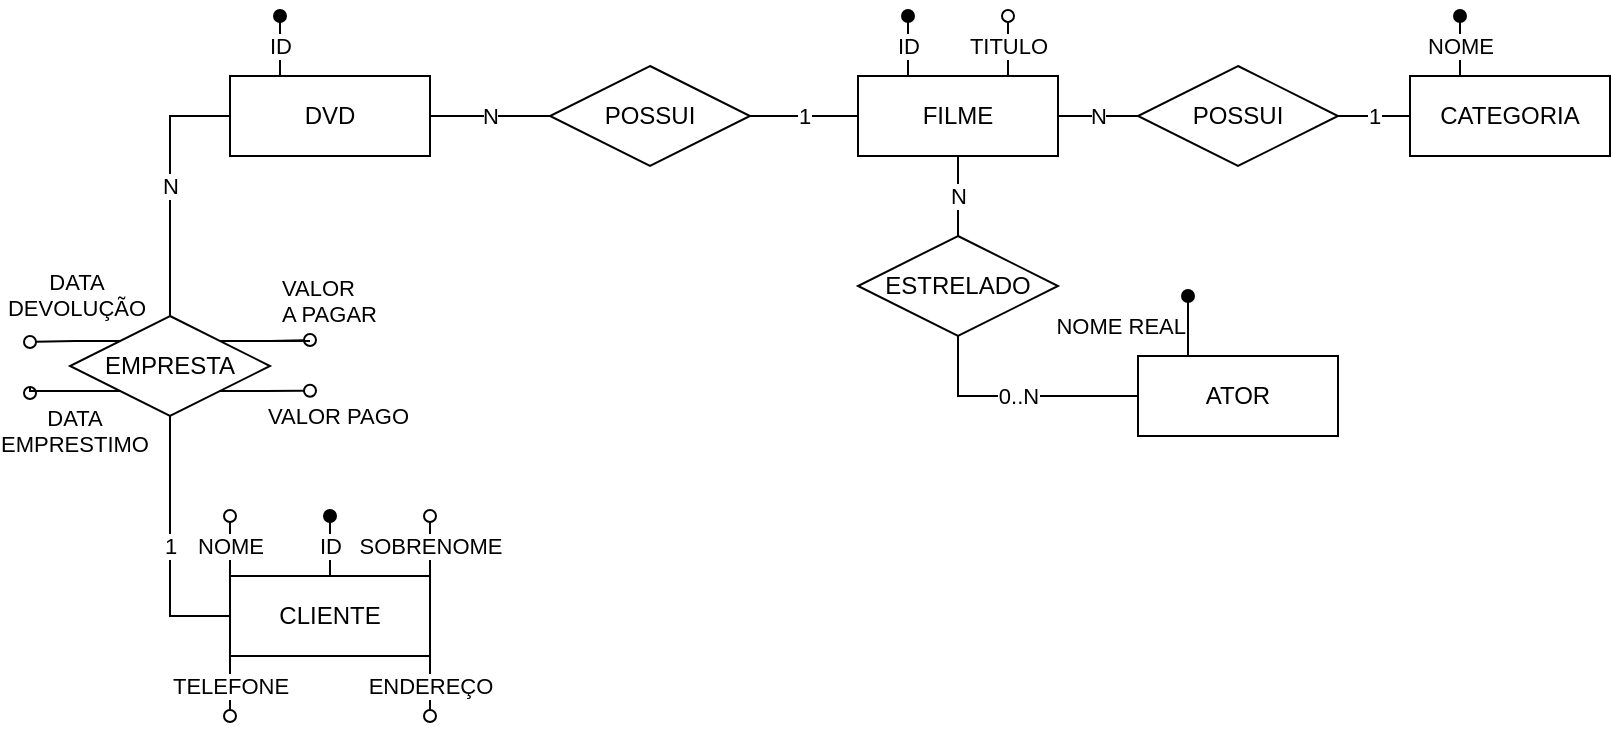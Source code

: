 <mxfile version="14.4.3" type="device"><diagram id="T6XxJ-TVqHN8y-gu8me4" name="Página-1"><mxGraphModel dx="442" dy="397" grid="1" gridSize="10" guides="1" tooltips="1" connect="1" arrows="1" fold="1" page="1" pageScale="1" pageWidth="827" pageHeight="1169" math="0" shadow="0"><root><mxCell id="0"/><mxCell id="1" parent="0"/><mxCell id="4GvgFmLZoKetfm8Ulqyl-4" value="" style="group" parent="1" vertex="1" connectable="0"><mxGeometry x="250" y="235" width="100" height="70" as="geometry"/></mxCell><mxCell id="4GvgFmLZoKetfm8Ulqyl-3" value="ID" style="edgeStyle=orthogonalEdgeStyle;rounded=0;orthogonalLoop=1;jettySize=auto;html=1;exitX=0.25;exitY=0;exitDx=0;exitDy=0;endArrow=oval;endFill=1;" parent="4GvgFmLZoKetfm8Ulqyl-4" source="4GvgFmLZoKetfm8Ulqyl-1" edge="1"><mxGeometry relative="1" as="geometry"><mxPoint x="25" as="targetPoint"/></mxGeometry></mxCell><mxCell id="4GvgFmLZoKetfm8Ulqyl-1" value="DVD" style="whiteSpace=wrap;html=1;align=center;" parent="4GvgFmLZoKetfm8Ulqyl-4" vertex="1"><mxGeometry y="30" width="100" height="40" as="geometry"/></mxCell><mxCell id="4GvgFmLZoKetfm8Ulqyl-8" value="" style="group" parent="1" vertex="1" connectable="0"><mxGeometry x="564" y="235" width="100" height="70" as="geometry"/></mxCell><mxCell id="4GvgFmLZoKetfm8Ulqyl-5" value="ID" style="edgeStyle=orthogonalEdgeStyle;rounded=0;orthogonalLoop=1;jettySize=auto;html=1;exitX=0.25;exitY=0;exitDx=0;exitDy=0;endArrow=oval;endFill=1;" parent="4GvgFmLZoKetfm8Ulqyl-8" source="4GvgFmLZoKetfm8Ulqyl-2" edge="1"><mxGeometry relative="1" as="geometry"><mxPoint x="25" as="targetPoint"/></mxGeometry></mxCell><mxCell id="4GvgFmLZoKetfm8Ulqyl-6" value="TITULO" style="edgeStyle=orthogonalEdgeStyle;rounded=0;orthogonalLoop=1;jettySize=auto;html=1;exitX=0.75;exitY=0;exitDx=0;exitDy=0;endArrow=oval;endFill=0;" parent="4GvgFmLZoKetfm8Ulqyl-8" source="4GvgFmLZoKetfm8Ulqyl-2" edge="1"><mxGeometry relative="1" as="geometry"><mxPoint x="75" as="targetPoint"/></mxGeometry></mxCell><mxCell id="4GvgFmLZoKetfm8Ulqyl-2" value="FILME" style="whiteSpace=wrap;html=1;align=center;" parent="4GvgFmLZoKetfm8Ulqyl-8" vertex="1"><mxGeometry y="30" width="100" height="40" as="geometry"/></mxCell><mxCell id="4GvgFmLZoKetfm8Ulqyl-10" value="1" style="edgeStyle=orthogonalEdgeStyle;rounded=0;orthogonalLoop=1;jettySize=auto;html=1;exitX=1;exitY=0.5;exitDx=0;exitDy=0;entryX=0;entryY=0.5;entryDx=0;entryDy=0;endArrow=none;endFill=0;" parent="1" source="4GvgFmLZoKetfm8Ulqyl-9" target="4GvgFmLZoKetfm8Ulqyl-2" edge="1"><mxGeometry relative="1" as="geometry"/></mxCell><mxCell id="4GvgFmLZoKetfm8Ulqyl-11" value="N" style="edgeStyle=orthogonalEdgeStyle;rounded=0;orthogonalLoop=1;jettySize=auto;html=1;exitX=0;exitY=0.5;exitDx=0;exitDy=0;entryX=1;entryY=0.5;entryDx=0;entryDy=0;endArrow=none;endFill=0;" parent="1" source="4GvgFmLZoKetfm8Ulqyl-9" target="4GvgFmLZoKetfm8Ulqyl-1" edge="1"><mxGeometry relative="1" as="geometry"/></mxCell><mxCell id="4GvgFmLZoKetfm8Ulqyl-9" value="POSSUI" style="shape=rhombus;perimeter=rhombusPerimeter;whiteSpace=wrap;html=1;align=center;" parent="1" vertex="1"><mxGeometry x="410" y="260" width="100" height="50" as="geometry"/></mxCell><mxCell id="4GvgFmLZoKetfm8Ulqyl-27" value="" style="group" parent="1" vertex="1" connectable="0"><mxGeometry x="704" y="375" width="100" height="70" as="geometry"/></mxCell><mxCell id="4GvgFmLZoKetfm8Ulqyl-26" value="NOME REAL" style="edgeStyle=orthogonalEdgeStyle;rounded=0;orthogonalLoop=1;jettySize=auto;html=1;exitX=0.25;exitY=0;exitDx=0;exitDy=0;endArrow=oval;endFill=1;labelPosition=left;verticalLabelPosition=middle;align=right;verticalAlign=middle;" parent="4GvgFmLZoKetfm8Ulqyl-27" source="4GvgFmLZoKetfm8Ulqyl-17" edge="1"><mxGeometry relative="1" as="geometry"><mxPoint x="25" as="targetPoint"/></mxGeometry></mxCell><mxCell id="4GvgFmLZoKetfm8Ulqyl-17" value="ATOR" style="whiteSpace=wrap;html=1;align=center;" parent="4GvgFmLZoKetfm8Ulqyl-27" vertex="1"><mxGeometry y="30" width="100" height="40" as="geometry"/></mxCell><mxCell id="4GvgFmLZoKetfm8Ulqyl-29" value="N" style="edgeStyle=orthogonalEdgeStyle;rounded=0;orthogonalLoop=1;jettySize=auto;html=1;exitX=0.5;exitY=0;exitDx=0;exitDy=0;entryX=0.5;entryY=1;entryDx=0;entryDy=0;endArrow=none;endFill=0;" parent="1" source="4GvgFmLZoKetfm8Ulqyl-28" target="4GvgFmLZoKetfm8Ulqyl-2" edge="1"><mxGeometry relative="1" as="geometry"/></mxCell><mxCell id="4GvgFmLZoKetfm8Ulqyl-30" value="0..N" style="edgeStyle=orthogonalEdgeStyle;rounded=0;orthogonalLoop=1;jettySize=auto;html=1;exitX=0.5;exitY=1;exitDx=0;exitDy=0;entryX=0;entryY=0.5;entryDx=0;entryDy=0;endArrow=none;endFill=0;" parent="1" source="4GvgFmLZoKetfm8Ulqyl-28" target="4GvgFmLZoKetfm8Ulqyl-17" edge="1"><mxGeometry relative="1" as="geometry"/></mxCell><mxCell id="4GvgFmLZoKetfm8Ulqyl-28" value="ESTRELADO" style="shape=rhombus;perimeter=rhombusPerimeter;whiteSpace=wrap;html=1;align=center;" parent="1" vertex="1"><mxGeometry x="564" y="345" width="100" height="50" as="geometry"/></mxCell><mxCell id="4GvgFmLZoKetfm8Ulqyl-32" value="" style="group" parent="1" vertex="1" connectable="0"><mxGeometry x="250" y="485" width="100" height="100" as="geometry"/></mxCell><mxCell id="4GvgFmLZoKetfm8Ulqyl-23" value="" style="group" parent="4GvgFmLZoKetfm8Ulqyl-32" vertex="1" connectable="0"><mxGeometry width="100" height="100" as="geometry"/></mxCell><mxCell id="4GvgFmLZoKetfm8Ulqyl-18" value="NOME" style="edgeStyle=orthogonalEdgeStyle;rounded=0;orthogonalLoop=1;jettySize=auto;html=1;exitX=0;exitY=0;exitDx=0;exitDy=0;endArrow=oval;endFill=0;" parent="4GvgFmLZoKetfm8Ulqyl-23" source="4GvgFmLZoKetfm8Ulqyl-16" edge="1"><mxGeometry relative="1" as="geometry"><mxPoint as="targetPoint"/></mxGeometry></mxCell><mxCell id="4GvgFmLZoKetfm8Ulqyl-19" value="SOBRENOME" style="edgeStyle=orthogonalEdgeStyle;rounded=0;orthogonalLoop=1;jettySize=auto;html=1;exitX=1;exitY=0;exitDx=0;exitDy=0;endArrow=oval;endFill=0;" parent="4GvgFmLZoKetfm8Ulqyl-23" source="4GvgFmLZoKetfm8Ulqyl-16" edge="1"><mxGeometry relative="1" as="geometry"><mxPoint x="100" as="targetPoint"/></mxGeometry></mxCell><mxCell id="4GvgFmLZoKetfm8Ulqyl-20" value="TELEFONE" style="edgeStyle=orthogonalEdgeStyle;rounded=0;orthogonalLoop=1;jettySize=auto;html=1;exitX=0;exitY=1;exitDx=0;exitDy=0;endArrow=oval;endFill=0;" parent="4GvgFmLZoKetfm8Ulqyl-23" source="4GvgFmLZoKetfm8Ulqyl-16" edge="1"><mxGeometry relative="1" as="geometry"><mxPoint y="100" as="targetPoint"/></mxGeometry></mxCell><mxCell id="4GvgFmLZoKetfm8Ulqyl-22" value="ENDEREÇO" style="edgeStyle=orthogonalEdgeStyle;rounded=0;orthogonalLoop=1;jettySize=auto;html=1;exitX=1;exitY=1;exitDx=0;exitDy=0;endArrow=oval;endFill=0;" parent="4GvgFmLZoKetfm8Ulqyl-23" source="4GvgFmLZoKetfm8Ulqyl-16" edge="1"><mxGeometry relative="1" as="geometry"><mxPoint x="100" y="100" as="targetPoint"/></mxGeometry></mxCell><mxCell id="4GvgFmLZoKetfm8Ulqyl-16" value="CLIENTE" style="whiteSpace=wrap;html=1;align=center;" parent="4GvgFmLZoKetfm8Ulqyl-23" vertex="1"><mxGeometry y="30" width="100" height="40" as="geometry"/></mxCell><mxCell id="4GvgFmLZoKetfm8Ulqyl-24" value="ID" style="edgeStyle=orthogonalEdgeStyle;rounded=0;orthogonalLoop=1;jettySize=auto;html=1;exitX=0.5;exitY=0;exitDx=0;exitDy=0;endArrow=oval;endFill=1;" parent="4GvgFmLZoKetfm8Ulqyl-32" source="4GvgFmLZoKetfm8Ulqyl-16" edge="1"><mxGeometry relative="1" as="geometry"><mxPoint x="50" as="targetPoint"/></mxGeometry></mxCell><mxCell id="4GvgFmLZoKetfm8Ulqyl-34" value="1" style="edgeStyle=orthogonalEdgeStyle;rounded=0;orthogonalLoop=1;jettySize=auto;html=1;exitX=0.5;exitY=1;exitDx=0;exitDy=0;entryX=0;entryY=0.5;entryDx=0;entryDy=0;endArrow=none;endFill=0;" parent="1" source="4GvgFmLZoKetfm8Ulqyl-33" target="4GvgFmLZoKetfm8Ulqyl-16" edge="1"><mxGeometry relative="1" as="geometry"/></mxCell><mxCell id="4GvgFmLZoKetfm8Ulqyl-35" value="N" style="edgeStyle=orthogonalEdgeStyle;rounded=0;orthogonalLoop=1;jettySize=auto;html=1;exitX=0.5;exitY=0;exitDx=0;exitDy=0;entryX=0;entryY=0.5;entryDx=0;entryDy=0;endArrow=none;endFill=0;" parent="1" source="4GvgFmLZoKetfm8Ulqyl-33" target="4GvgFmLZoKetfm8Ulqyl-1" edge="1"><mxGeometry relative="1" as="geometry"/></mxCell><mxCell id="4GvgFmLZoKetfm8Ulqyl-54" value="1" style="edgeStyle=orthogonalEdgeStyle;rounded=0;orthogonalLoop=1;jettySize=auto;html=1;exitX=1;exitY=0.5;exitDx=0;exitDy=0;endArrow=none;endFill=0;align=center;" parent="1" source="4GvgFmLZoKetfm8Ulqyl-50" target="4GvgFmLZoKetfm8Ulqyl-51" edge="1"><mxGeometry relative="1" as="geometry"/></mxCell><mxCell id="4GvgFmLZoKetfm8Ulqyl-55" value="N" style="edgeStyle=orthogonalEdgeStyle;rounded=0;orthogonalLoop=1;jettySize=auto;html=1;exitX=0;exitY=0.5;exitDx=0;exitDy=0;entryX=1;entryY=0.5;entryDx=0;entryDy=0;endArrow=none;endFill=0;align=center;" parent="1" source="4GvgFmLZoKetfm8Ulqyl-50" target="4GvgFmLZoKetfm8Ulqyl-2" edge="1"><mxGeometry relative="1" as="geometry"/></mxCell><mxCell id="4GvgFmLZoKetfm8Ulqyl-50" value="POSSUI" style="shape=rhombus;perimeter=rhombusPerimeter;whiteSpace=wrap;html=1;align=center;" parent="1" vertex="1"><mxGeometry x="704" y="260" width="100" height="50" as="geometry"/></mxCell><mxCell id="4GvgFmLZoKetfm8Ulqyl-53" value="" style="group" parent="1" vertex="1" connectable="0"><mxGeometry x="840" y="235" width="100" height="70" as="geometry"/></mxCell><mxCell id="4GvgFmLZoKetfm8Ulqyl-52" value="NOME" style="edgeStyle=orthogonalEdgeStyle;rounded=0;orthogonalLoop=1;jettySize=auto;html=1;exitX=0.25;exitY=0;exitDx=0;exitDy=0;endArrow=oval;endFill=1;align=center;" parent="4GvgFmLZoKetfm8Ulqyl-53" source="4GvgFmLZoKetfm8Ulqyl-51" edge="1"><mxGeometry relative="1" as="geometry"><mxPoint x="25" as="targetPoint"/></mxGeometry></mxCell><mxCell id="4GvgFmLZoKetfm8Ulqyl-51" value="CATEGORIA" style="whiteSpace=wrap;html=1;align=center;container=1;" parent="4GvgFmLZoKetfm8Ulqyl-53" vertex="1"><mxGeometry y="30" width="100" height="40" as="geometry"/></mxCell><mxCell id="8wQqi-QV_gfHiLeneoG3-8" value="" style="group" vertex="1" connectable="0" parent="1"><mxGeometry x="150" y="385" width="150" height="50" as="geometry"/></mxCell><mxCell id="4GvgFmLZoKetfm8Ulqyl-39" value="" style="group" parent="8wQqi-QV_gfHiLeneoG3-8" vertex="1" connectable="0"><mxGeometry width="150" height="50" as="geometry"/></mxCell><mxCell id="4GvgFmLZoKetfm8Ulqyl-36" value="DATA&lt;br&gt;EMPRESTIMO" style="edgeStyle=orthogonalEdgeStyle;rounded=0;orthogonalLoop=1;jettySize=auto;html=1;exitX=0;exitY=1;exitDx=0;exitDy=0;endArrow=oval;endFill=0;labelPosition=left;verticalLabelPosition=bottom;align=center;verticalAlign=top;" parent="4GvgFmLZoKetfm8Ulqyl-39" source="4GvgFmLZoKetfm8Ulqyl-33" edge="1"><mxGeometry relative="1" as="geometry"><mxPoint y="38" as="targetPoint"/></mxGeometry></mxCell><mxCell id="4GvgFmLZoKetfm8Ulqyl-37" value="VALOR &lt;br&gt;A PAGAR" style="edgeStyle=orthogonalEdgeStyle;rounded=0;orthogonalLoop=1;jettySize=auto;html=1;exitX=1;exitY=0;exitDx=0;exitDy=0;endArrow=oval;endFill=0;labelPosition=right;verticalLabelPosition=top;align=left;verticalAlign=bottom;" parent="4GvgFmLZoKetfm8Ulqyl-39" source="4GvgFmLZoKetfm8Ulqyl-33" edge="1"><mxGeometry x="-0.333" y="5" relative="1" as="geometry"><mxPoint x="140" y="12" as="targetPoint"/><mxPoint as="offset"/></mxGeometry></mxCell><mxCell id="4GvgFmLZoKetfm8Ulqyl-33" value="EMPRESTA" style="shape=rhombus;perimeter=rhombusPerimeter;whiteSpace=wrap;html=1;align=center;" parent="4GvgFmLZoKetfm8Ulqyl-39" vertex="1"><mxGeometry x="20" width="100" height="50" as="geometry"/></mxCell><mxCell id="8wQqi-QV_gfHiLeneoG3-3" value="DATA &lt;br&gt;DEVOLUÇÃO" style="edgeStyle=elbowEdgeStyle;rounded=0;orthogonalLoop=1;jettySize=auto;html=1;exitX=0;exitY=0;exitDx=0;exitDy=0;align=center;endArrow=oval;endFill=0;labelPosition=left;verticalLabelPosition=top;verticalAlign=bottom;" edge="1" parent="8wQqi-QV_gfHiLeneoG3-8" source="4GvgFmLZoKetfm8Ulqyl-33"><mxGeometry x="-0.002" y="-7" relative="1" as="geometry"><mxPoint y="13" as="targetPoint"/><mxPoint x="7" y="-8" as="offset"/></mxGeometry></mxCell><mxCell id="8wQqi-QV_gfHiLeneoG3-6" value="VALOR PAGO" style="edgeStyle=elbowEdgeStyle;rounded=0;orthogonalLoop=1;jettySize=auto;html=1;exitX=1;exitY=1;exitDx=0;exitDy=0;endArrow=oval;endFill=0;align=left;labelPosition=right;verticalLabelPosition=bottom;verticalAlign=top;" edge="1" parent="8wQqi-QV_gfHiLeneoG3-8" source="4GvgFmLZoKetfm8Ulqyl-33"><mxGeometry relative="1" as="geometry"><mxPoint x="140" y="37.379" as="targetPoint"/></mxGeometry></mxCell></root></mxGraphModel></diagram></mxfile>